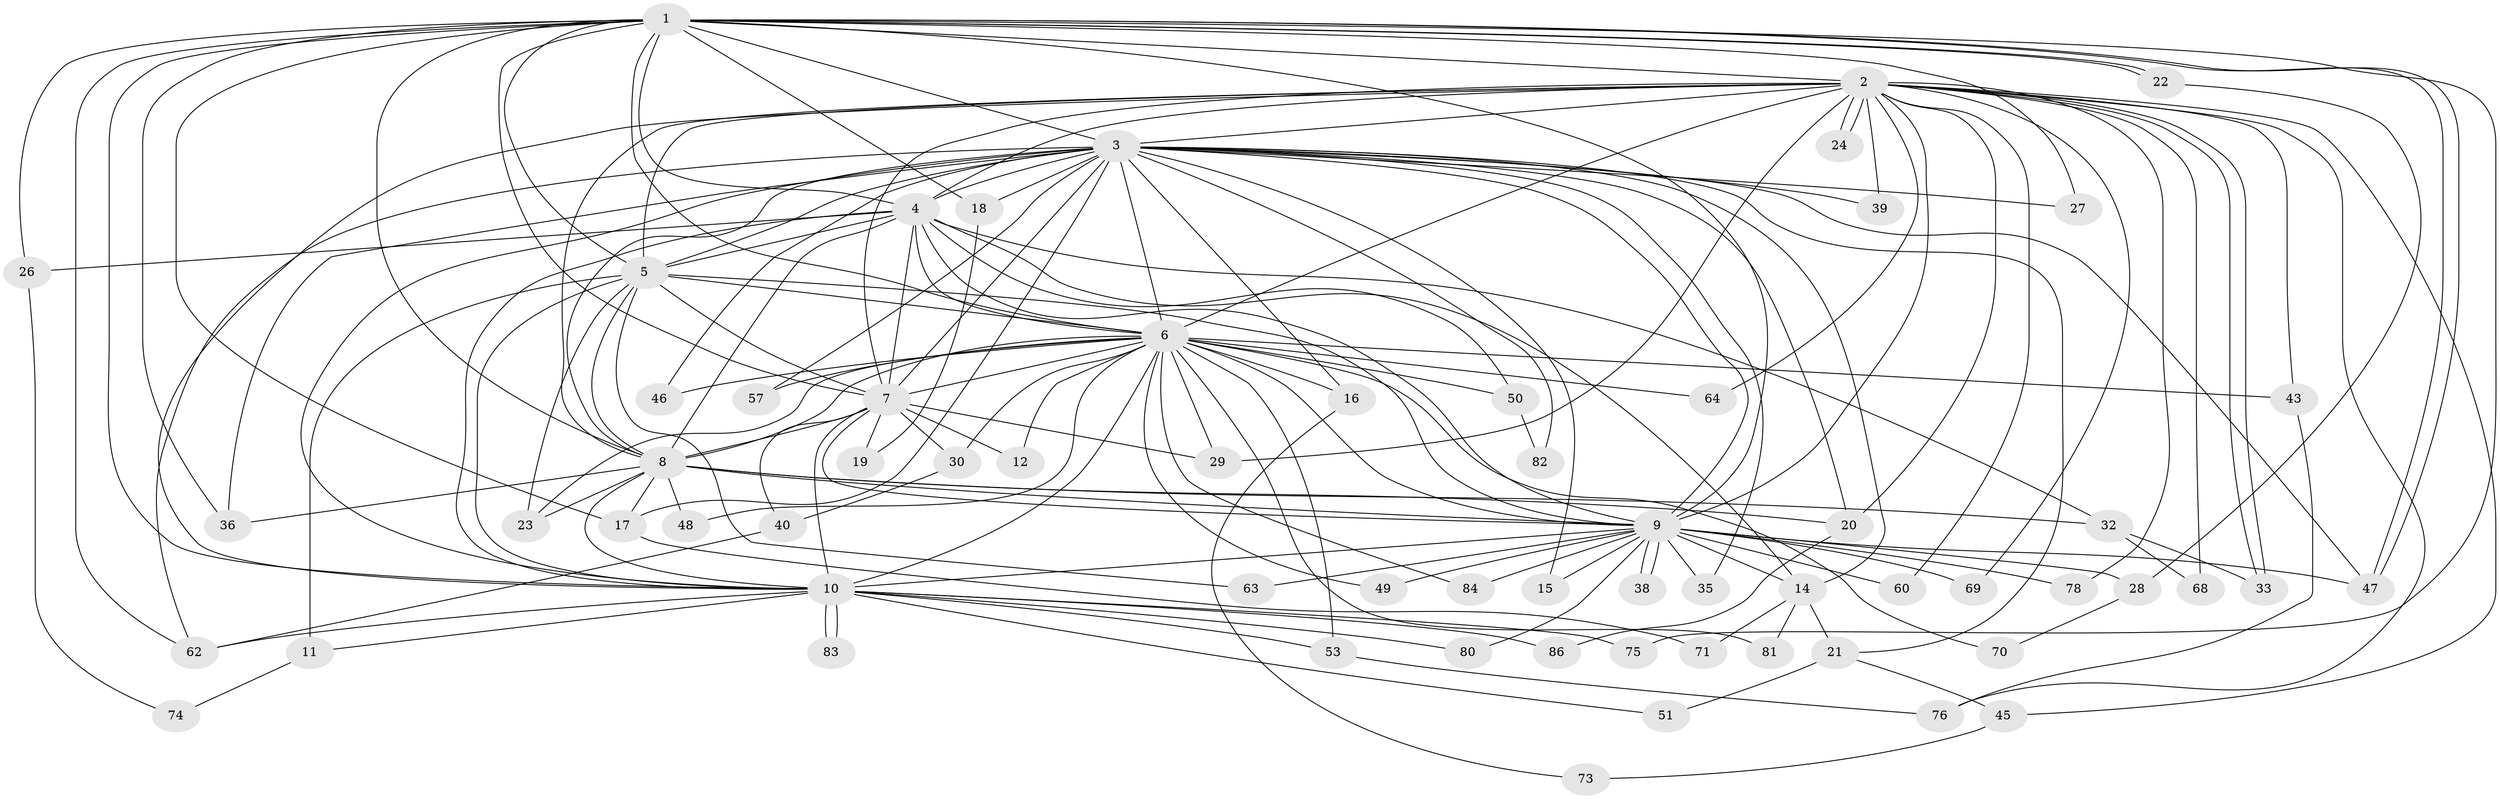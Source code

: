 // original degree distribution, {20: 0.011627906976744186, 28: 0.011627906976744186, 27: 0.023255813953488372, 15: 0.03488372093023256, 16: 0.011627906976744186, 23: 0.011627906976744186, 19: 0.011627906976744186, 3: 0.2558139534883721, 2: 0.5465116279069767, 5: 0.011627906976744186, 4: 0.06976744186046512}
// Generated by graph-tools (version 1.1) at 2025/11/02/27/25 16:11:07]
// undirected, 64 vertices, 165 edges
graph export_dot {
graph [start="1"]
  node [color=gray90,style=filled];
  1 [super="+37"];
  2 [super="+25"];
  3 [super="+65"];
  4 [super="+31"];
  5 [super="+34"];
  6 [super="+72"];
  7 [super="+54"];
  8 [super="+52"];
  9 [super="+56"];
  10 [super="+13"];
  11;
  12;
  14 [super="+44"];
  15 [super="+55"];
  16;
  17 [super="+58"];
  18;
  19;
  20 [super="+41"];
  21;
  22;
  23 [super="+61"];
  24;
  26;
  27;
  28;
  29 [super="+66"];
  30;
  32 [super="+79"];
  33;
  35;
  36 [super="+42"];
  38;
  39;
  40 [super="+77"];
  43;
  45;
  46;
  47 [super="+59"];
  48;
  49;
  50;
  51;
  53;
  57;
  60;
  62 [super="+67"];
  63;
  64;
  68;
  69;
  70;
  71;
  73;
  74;
  75;
  76 [super="+85"];
  78;
  80;
  81;
  82;
  83;
  84;
  86;
  1 -- 2 [weight=2];
  1 -- 3;
  1 -- 4;
  1 -- 5;
  1 -- 6;
  1 -- 7;
  1 -- 8;
  1 -- 9;
  1 -- 10;
  1 -- 17;
  1 -- 18;
  1 -- 22;
  1 -- 22;
  1 -- 26;
  1 -- 27;
  1 -- 47;
  1 -- 47;
  1 -- 75;
  1 -- 36;
  1 -- 62;
  2 -- 3;
  2 -- 4;
  2 -- 5 [weight=2];
  2 -- 6 [weight=2];
  2 -- 7;
  2 -- 8;
  2 -- 9 [weight=2];
  2 -- 10;
  2 -- 20;
  2 -- 24;
  2 -- 24;
  2 -- 33;
  2 -- 33;
  2 -- 39;
  2 -- 43;
  2 -- 45;
  2 -- 60;
  2 -- 64;
  2 -- 68;
  2 -- 69;
  2 -- 78;
  2 -- 76;
  2 -- 29;
  3 -- 4;
  3 -- 5 [weight=2];
  3 -- 6;
  3 -- 7 [weight=2];
  3 -- 8;
  3 -- 9;
  3 -- 10;
  3 -- 15;
  3 -- 16;
  3 -- 17;
  3 -- 18;
  3 -- 21;
  3 -- 27;
  3 -- 35;
  3 -- 36;
  3 -- 39;
  3 -- 46;
  3 -- 57;
  3 -- 82;
  3 -- 14;
  3 -- 20;
  3 -- 62;
  3 -- 47;
  4 -- 5 [weight=2];
  4 -- 6;
  4 -- 7;
  4 -- 8 [weight=2];
  4 -- 9;
  4 -- 10;
  4 -- 14;
  4 -- 26;
  4 -- 32;
  4 -- 50;
  5 -- 6;
  5 -- 7;
  5 -- 8;
  5 -- 9;
  5 -- 10;
  5 -- 11;
  5 -- 23;
  5 -- 63;
  6 -- 7;
  6 -- 8;
  6 -- 9;
  6 -- 10 [weight=2];
  6 -- 12;
  6 -- 16;
  6 -- 29;
  6 -- 30;
  6 -- 43;
  6 -- 46;
  6 -- 48;
  6 -- 49;
  6 -- 50;
  6 -- 53;
  6 -- 57;
  6 -- 64;
  6 -- 70;
  6 -- 81;
  6 -- 84;
  6 -- 23;
  7 -- 8;
  7 -- 9;
  7 -- 10;
  7 -- 12;
  7 -- 19;
  7 -- 29;
  7 -- 30;
  7 -- 40;
  8 -- 9;
  8 -- 10;
  8 -- 20;
  8 -- 23;
  8 -- 32;
  8 -- 36;
  8 -- 48;
  8 -- 17;
  9 -- 10;
  9 -- 14;
  9 -- 15 [weight=2];
  9 -- 28;
  9 -- 35;
  9 -- 38;
  9 -- 38;
  9 -- 49;
  9 -- 60;
  9 -- 63;
  9 -- 69;
  9 -- 84;
  9 -- 80;
  9 -- 78;
  9 -- 47;
  10 -- 11;
  10 -- 51;
  10 -- 53;
  10 -- 62;
  10 -- 75;
  10 -- 80;
  10 -- 83;
  10 -- 83;
  10 -- 86;
  11 -- 74;
  14 -- 21;
  14 -- 81;
  14 -- 71;
  16 -- 73;
  17 -- 71;
  18 -- 19;
  20 -- 86;
  21 -- 45;
  21 -- 51;
  22 -- 28;
  26 -- 74;
  28 -- 70;
  30 -- 40;
  32 -- 68;
  32 -- 33;
  40 -- 62;
  43 -- 76;
  45 -- 73;
  50 -- 82;
  53 -- 76;
}
